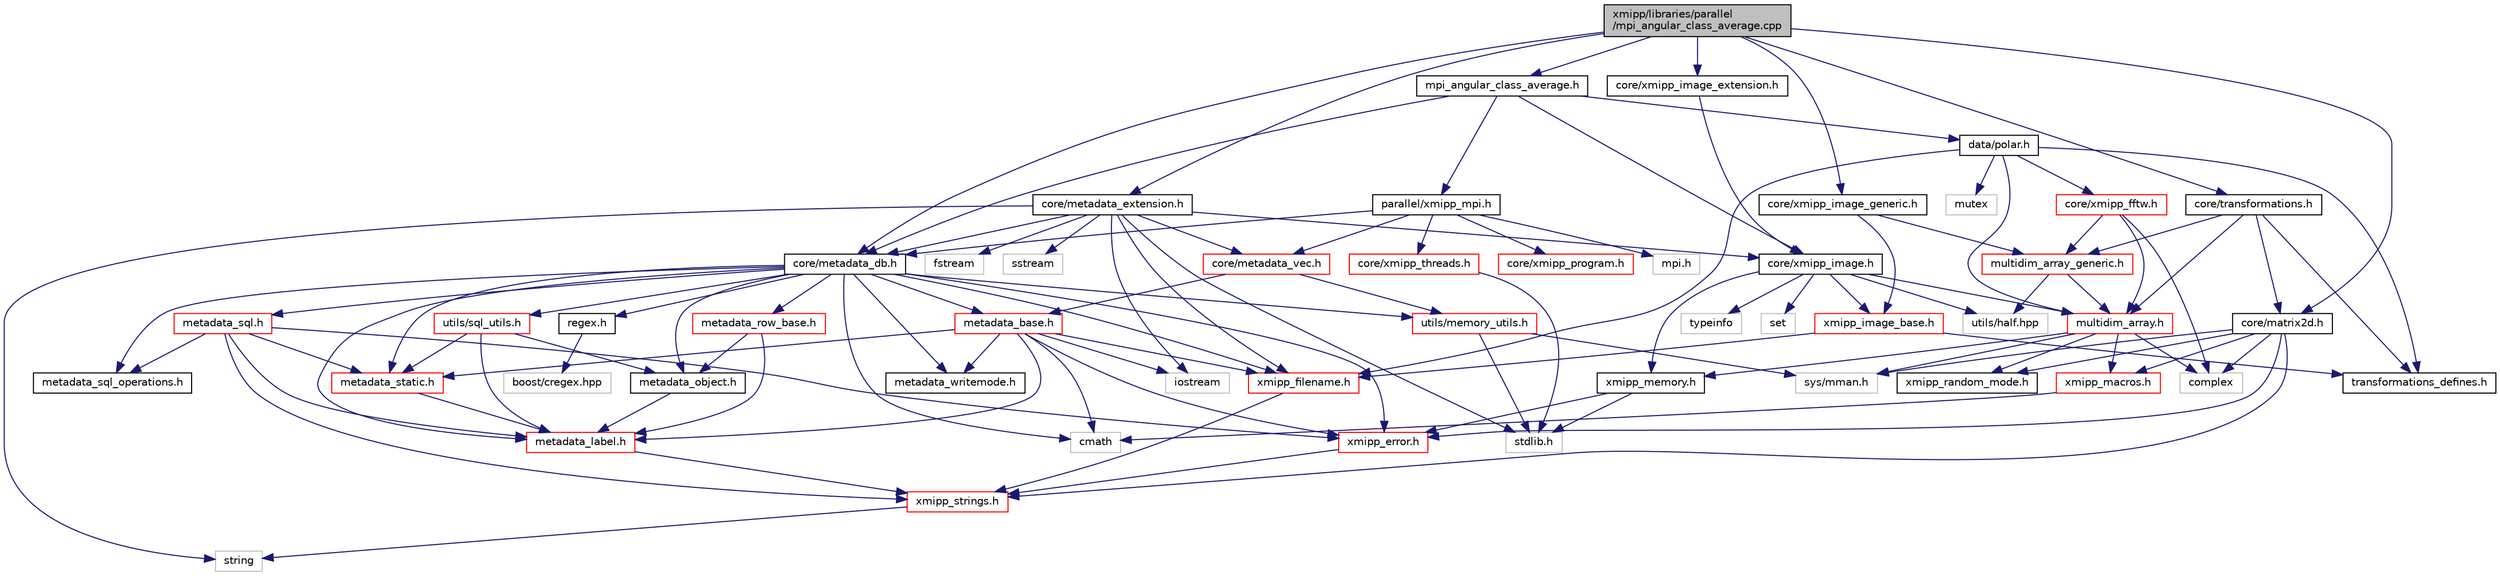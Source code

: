 digraph "xmipp/libraries/parallel/mpi_angular_class_average.cpp"
{
  edge [fontname="Helvetica",fontsize="10",labelfontname="Helvetica",labelfontsize="10"];
  node [fontname="Helvetica",fontsize="10",shape=record];
  Node0 [label="xmipp/libraries/parallel\l/mpi_angular_class_average.cpp",height=0.2,width=0.4,color="black", fillcolor="grey75", style="filled", fontcolor="black"];
  Node0 -> Node1 [color="midnightblue",fontsize="10",style="solid",fontname="Helvetica"];
  Node1 [label="mpi_angular_class_average.h",height=0.2,width=0.4,color="black", fillcolor="white", style="filled",URL="$mpi__angular__class__average_8h.html"];
  Node1 -> Node2 [color="midnightblue",fontsize="10",style="solid",fontname="Helvetica"];
  Node2 [label="parallel/xmipp_mpi.h",height=0.2,width=0.4,color="black", fillcolor="white", style="filled",URL="$xmipp__mpi_8h.html"];
  Node2 -> Node3 [color="midnightblue",fontsize="10",style="solid",fontname="Helvetica"];
  Node3 [label="mpi.h",height=0.2,width=0.4,color="grey75", fillcolor="white", style="filled"];
  Node2 -> Node4 [color="midnightblue",fontsize="10",style="solid",fontname="Helvetica"];
  Node4 [label="core/xmipp_threads.h",height=0.2,width=0.4,color="red", fillcolor="white", style="filled",URL="$xmipp__threads_8h.html"];
  Node4 -> Node7 [color="midnightblue",fontsize="10",style="solid",fontname="Helvetica"];
  Node7 [label="stdlib.h",height=0.2,width=0.4,color="grey75", fillcolor="white", style="filled"];
  Node2 -> Node8 [color="midnightblue",fontsize="10",style="solid",fontname="Helvetica"];
  Node8 [label="core/xmipp_program.h",height=0.2,width=0.4,color="red", fillcolor="white", style="filled",URL="$xmipp__program_8h.html"];
  Node2 -> Node15 [color="midnightblue",fontsize="10",style="solid",fontname="Helvetica"];
  Node15 [label="core/metadata_vec.h",height=0.2,width=0.4,color="red", fillcolor="white", style="filled",URL="$metadata__vec_8h.html"];
  Node15 -> Node20 [color="midnightblue",fontsize="10",style="solid",fontname="Helvetica"];
  Node20 [label="metadata_base.h",height=0.2,width=0.4,color="red", fillcolor="white", style="filled",URL="$metadata__base_8h.html"];
  Node20 -> Node22 [color="midnightblue",fontsize="10",style="solid",fontname="Helvetica"];
  Node22 [label="cmath",height=0.2,width=0.4,color="grey75", fillcolor="white", style="filled"];
  Node20 -> Node23 [color="midnightblue",fontsize="10",style="solid",fontname="Helvetica"];
  Node23 [label="iostream",height=0.2,width=0.4,color="grey75", fillcolor="white", style="filled"];
  Node20 -> Node24 [color="midnightblue",fontsize="10",style="solid",fontname="Helvetica"];
  Node24 [label="xmipp_error.h",height=0.2,width=0.4,color="red", fillcolor="white", style="filled",URL="$xmipp__error_8h.html"];
  Node24 -> Node11 [color="midnightblue",fontsize="10",style="solid",fontname="Helvetica"];
  Node11 [label="xmipp_strings.h",height=0.2,width=0.4,color="red", fillcolor="white", style="filled",URL="$xmipp__strings_8h.html"];
  Node11 -> Node13 [color="midnightblue",fontsize="10",style="solid",fontname="Helvetica"];
  Node13 [label="string",height=0.2,width=0.4,color="grey75", fillcolor="white", style="filled"];
  Node20 -> Node26 [color="midnightblue",fontsize="10",style="solid",fontname="Helvetica"];
  Node26 [label="xmipp_filename.h",height=0.2,width=0.4,color="red", fillcolor="white", style="filled",URL="$xmipp__filename_8h.html"];
  Node26 -> Node11 [color="midnightblue",fontsize="10",style="solid",fontname="Helvetica"];
  Node20 -> Node29 [color="midnightblue",fontsize="10",style="solid",fontname="Helvetica"];
  Node29 [label="metadata_label.h",height=0.2,width=0.4,color="red", fillcolor="white", style="filled",URL="$metadata__label_8h.html"];
  Node29 -> Node11 [color="midnightblue",fontsize="10",style="solid",fontname="Helvetica"];
  Node20 -> Node30 [color="midnightblue",fontsize="10",style="solid",fontname="Helvetica"];
  Node30 [label="metadata_writemode.h",height=0.2,width=0.4,color="black", fillcolor="white", style="filled",URL="$metadata__writemode_8h.html"];
  Node20 -> Node35 [color="midnightblue",fontsize="10",style="solid",fontname="Helvetica"];
  Node35 [label="metadata_static.h",height=0.2,width=0.4,color="red", fillcolor="white", style="filled",URL="$metadata__static_8h.html"];
  Node35 -> Node29 [color="midnightblue",fontsize="10",style="solid",fontname="Helvetica"];
  Node15 -> Node41 [color="midnightblue",fontsize="10",style="solid",fontname="Helvetica"];
  Node41 [label="utils/memory_utils.h",height=0.2,width=0.4,color="red", fillcolor="white", style="filled",URL="$memory__utils_8h.html"];
  Node41 -> Node7 [color="midnightblue",fontsize="10",style="solid",fontname="Helvetica"];
  Node41 -> Node43 [color="midnightblue",fontsize="10",style="solid",fontname="Helvetica"];
  Node43 [label="sys/mman.h",height=0.2,width=0.4,color="grey75", fillcolor="white", style="filled"];
  Node2 -> Node44 [color="midnightblue",fontsize="10",style="solid",fontname="Helvetica"];
  Node44 [label="core/metadata_db.h",height=0.2,width=0.4,color="black", fillcolor="white", style="filled",URL="$metadata__db_8h.html"];
  Node44 -> Node45 [color="midnightblue",fontsize="10",style="solid",fontname="Helvetica"];
  Node45 [label="regex.h",height=0.2,width=0.4,color="black", fillcolor="white", style="filled",URL="$regex_8h.html"];
  Node45 -> Node46 [color="midnightblue",fontsize="10",style="solid",fontname="Helvetica"];
  Node46 [label="boost/cregex.hpp",height=0.2,width=0.4,color="grey75", fillcolor="white", style="filled"];
  Node44 -> Node22 [color="midnightblue",fontsize="10",style="solid",fontname="Helvetica"];
  Node44 -> Node41 [color="midnightblue",fontsize="10",style="solid",fontname="Helvetica"];
  Node44 -> Node20 [color="midnightblue",fontsize="10",style="solid",fontname="Helvetica"];
  Node44 -> Node29 [color="midnightblue",fontsize="10",style="solid",fontname="Helvetica"];
  Node44 -> Node33 [color="midnightblue",fontsize="10",style="solid",fontname="Helvetica"];
  Node33 [label="metadata_object.h",height=0.2,width=0.4,color="black", fillcolor="white", style="filled",URL="$metadata__object_8h.html"];
  Node33 -> Node29 [color="midnightblue",fontsize="10",style="solid",fontname="Helvetica"];
  Node44 -> Node32 [color="midnightblue",fontsize="10",style="solid",fontname="Helvetica"];
  Node32 [label="metadata_row_base.h",height=0.2,width=0.4,color="red", fillcolor="white", style="filled",URL="$metadata__row__base_8h.html"];
  Node32 -> Node29 [color="midnightblue",fontsize="10",style="solid",fontname="Helvetica"];
  Node32 -> Node33 [color="midnightblue",fontsize="10",style="solid",fontname="Helvetica"];
  Node44 -> Node35 [color="midnightblue",fontsize="10",style="solid",fontname="Helvetica"];
  Node44 -> Node47 [color="midnightblue",fontsize="10",style="solid",fontname="Helvetica"];
  Node47 [label="metadata_sql.h",height=0.2,width=0.4,color="red", fillcolor="white", style="filled",URL="$metadata__sql_8h.html"];
  Node47 -> Node11 [color="midnightblue",fontsize="10",style="solid",fontname="Helvetica"];
  Node47 -> Node29 [color="midnightblue",fontsize="10",style="solid",fontname="Helvetica"];
  Node47 -> Node24 [color="midnightblue",fontsize="10",style="solid",fontname="Helvetica"];
  Node47 -> Node48 [color="midnightblue",fontsize="10",style="solid",fontname="Helvetica"];
  Node48 [label="metadata_sql_operations.h",height=0.2,width=0.4,color="black", fillcolor="white", style="filled",URL="$metadata__sql__operations_8h.html"];
  Node47 -> Node35 [color="midnightblue",fontsize="10",style="solid",fontname="Helvetica"];
  Node44 -> Node48 [color="midnightblue",fontsize="10",style="solid",fontname="Helvetica"];
  Node44 -> Node49 [color="midnightblue",fontsize="10",style="solid",fontname="Helvetica"];
  Node49 [label="utils/sql_utils.h",height=0.2,width=0.4,color="red", fillcolor="white", style="filled",URL="$sql__utils_8h.html"];
  Node49 -> Node29 [color="midnightblue",fontsize="10",style="solid",fontname="Helvetica"];
  Node49 -> Node33 [color="midnightblue",fontsize="10",style="solid",fontname="Helvetica"];
  Node49 -> Node35 [color="midnightblue",fontsize="10",style="solid",fontname="Helvetica"];
  Node44 -> Node24 [color="midnightblue",fontsize="10",style="solid",fontname="Helvetica"];
  Node44 -> Node26 [color="midnightblue",fontsize="10",style="solid",fontname="Helvetica"];
  Node44 -> Node30 [color="midnightblue",fontsize="10",style="solid",fontname="Helvetica"];
  Node1 -> Node44 [color="midnightblue",fontsize="10",style="solid",fontname="Helvetica"];
  Node1 -> Node51 [color="midnightblue",fontsize="10",style="solid",fontname="Helvetica"];
  Node51 [label="core/xmipp_image.h",height=0.2,width=0.4,color="black", fillcolor="white", style="filled",URL="$xmipp__image_8h.html"];
  Node51 -> Node52 [color="midnightblue",fontsize="10",style="solid",fontname="Helvetica"];
  Node52 [label="typeinfo",height=0.2,width=0.4,color="grey75", fillcolor="white", style="filled"];
  Node51 -> Node53 [color="midnightblue",fontsize="10",style="solid",fontname="Helvetica"];
  Node53 [label="set",height=0.2,width=0.4,color="grey75", fillcolor="white", style="filled"];
  Node51 -> Node54 [color="midnightblue",fontsize="10",style="solid",fontname="Helvetica"];
  Node54 [label="multidim_array.h",height=0.2,width=0.4,color="red", fillcolor="white", style="filled",URL="$multidim__array_8h.html"];
  Node54 -> Node55 [color="midnightblue",fontsize="10",style="solid",fontname="Helvetica"];
  Node55 [label="xmipp_macros.h",height=0.2,width=0.4,color="red", fillcolor="white", style="filled",URL="$xmipp__macros_8h.html"];
  Node55 -> Node22 [color="midnightblue",fontsize="10",style="solid",fontname="Helvetica"];
  Node54 -> Node43 [color="midnightblue",fontsize="10",style="solid",fontname="Helvetica"];
  Node54 -> Node57 [color="midnightblue",fontsize="10",style="solid",fontname="Helvetica"];
  Node57 [label="complex",height=0.2,width=0.4,color="grey75", fillcolor="white", style="filled"];
  Node54 -> Node59 [color="midnightblue",fontsize="10",style="solid",fontname="Helvetica"];
  Node59 [label="xmipp_random_mode.h",height=0.2,width=0.4,color="black", fillcolor="white", style="filled",URL="$xmipp__random__mode_8h.html"];
  Node54 -> Node64 [color="midnightblue",fontsize="10",style="solid",fontname="Helvetica"];
  Node64 [label="xmipp_memory.h",height=0.2,width=0.4,color="black", fillcolor="white", style="filled",URL="$xmipp__memory_8h.html"];
  Node64 -> Node7 [color="midnightblue",fontsize="10",style="solid",fontname="Helvetica"];
  Node64 -> Node24 [color="midnightblue",fontsize="10",style="solid",fontname="Helvetica"];
  Node51 -> Node66 [color="midnightblue",fontsize="10",style="solid",fontname="Helvetica"];
  Node66 [label="xmipp_image_base.h",height=0.2,width=0.4,color="red", fillcolor="white", style="filled",URL="$xmipp__image__base_8h.html"];
  Node66 -> Node26 [color="midnightblue",fontsize="10",style="solid",fontname="Helvetica"];
  Node66 -> Node69 [color="midnightblue",fontsize="10",style="solid",fontname="Helvetica"];
  Node69 [label="transformations_defines.h",height=0.2,width=0.4,color="black", fillcolor="white", style="filled",URL="$transformations__defines_8h.html"];
  Node51 -> Node64 [color="midnightblue",fontsize="10",style="solid",fontname="Helvetica"];
  Node51 -> Node86 [color="midnightblue",fontsize="10",style="solid",fontname="Helvetica"];
  Node86 [label="utils/half.hpp",height=0.2,width=0.4,color="grey75", fillcolor="white", style="filled"];
  Node1 -> Node87 [color="midnightblue",fontsize="10",style="solid",fontname="Helvetica"];
  Node87 [label="data/polar.h",height=0.2,width=0.4,color="black", fillcolor="white", style="filled",URL="$polar_8h.html"];
  Node87 -> Node88 [color="midnightblue",fontsize="10",style="solid",fontname="Helvetica"];
  Node88 [label="mutex",height=0.2,width=0.4,color="grey75", fillcolor="white", style="filled"];
  Node87 -> Node54 [color="midnightblue",fontsize="10",style="solid",fontname="Helvetica"];
  Node87 -> Node69 [color="midnightblue",fontsize="10",style="solid",fontname="Helvetica"];
  Node87 -> Node89 [color="midnightblue",fontsize="10",style="solid",fontname="Helvetica"];
  Node89 [label="core/xmipp_fftw.h",height=0.2,width=0.4,color="red", fillcolor="white", style="filled",URL="$xmipp__fftw_8h.html"];
  Node89 -> Node57 [color="midnightblue",fontsize="10",style="solid",fontname="Helvetica"];
  Node89 -> Node54 [color="midnightblue",fontsize="10",style="solid",fontname="Helvetica"];
  Node89 -> Node91 [color="midnightblue",fontsize="10",style="solid",fontname="Helvetica"];
  Node91 [label="multidim_array_generic.h",height=0.2,width=0.4,color="red", fillcolor="white", style="filled",URL="$multidim__array__generic_8h.html"];
  Node91 -> Node54 [color="midnightblue",fontsize="10",style="solid",fontname="Helvetica"];
  Node91 -> Node86 [color="midnightblue",fontsize="10",style="solid",fontname="Helvetica"];
  Node87 -> Node26 [color="midnightblue",fontsize="10",style="solid",fontname="Helvetica"];
  Node0 -> Node44 [color="midnightblue",fontsize="10",style="solid",fontname="Helvetica"];
  Node0 -> Node95 [color="midnightblue",fontsize="10",style="solid",fontname="Helvetica"];
  Node95 [label="core/matrix2d.h",height=0.2,width=0.4,color="black", fillcolor="white", style="filled",URL="$matrix2d_8h.html"];
  Node95 -> Node57 [color="midnightblue",fontsize="10",style="solid",fontname="Helvetica"];
  Node95 -> Node59 [color="midnightblue",fontsize="10",style="solid",fontname="Helvetica"];
  Node95 -> Node55 [color="midnightblue",fontsize="10",style="solid",fontname="Helvetica"];
  Node95 -> Node24 [color="midnightblue",fontsize="10",style="solid",fontname="Helvetica"];
  Node95 -> Node11 [color="midnightblue",fontsize="10",style="solid",fontname="Helvetica"];
  Node95 -> Node43 [color="midnightblue",fontsize="10",style="solid",fontname="Helvetica"];
  Node0 -> Node96 [color="midnightblue",fontsize="10",style="solid",fontname="Helvetica"];
  Node96 [label="core/metadata_extension.h",height=0.2,width=0.4,color="black", fillcolor="white", style="filled",URL="$metadata__extension_8h.html"];
  Node96 -> Node26 [color="midnightblue",fontsize="10",style="solid",fontname="Helvetica"];
  Node96 -> Node51 [color="midnightblue",fontsize="10",style="solid",fontname="Helvetica"];
  Node96 -> Node15 [color="midnightblue",fontsize="10",style="solid",fontname="Helvetica"];
  Node96 -> Node44 [color="midnightblue",fontsize="10",style="solid",fontname="Helvetica"];
  Node96 -> Node7 [color="midnightblue",fontsize="10",style="solid",fontname="Helvetica"];
  Node96 -> Node97 [color="midnightblue",fontsize="10",style="solid",fontname="Helvetica"];
  Node97 [label="fstream",height=0.2,width=0.4,color="grey75", fillcolor="white", style="filled"];
  Node96 -> Node23 [color="midnightblue",fontsize="10",style="solid",fontname="Helvetica"];
  Node96 -> Node40 [color="midnightblue",fontsize="10",style="solid",fontname="Helvetica"];
  Node40 [label="sstream",height=0.2,width=0.4,color="grey75", fillcolor="white", style="filled"];
  Node96 -> Node13 [color="midnightblue",fontsize="10",style="solid",fontname="Helvetica"];
  Node0 -> Node98 [color="midnightblue",fontsize="10",style="solid",fontname="Helvetica"];
  Node98 [label="core/transformations.h",height=0.2,width=0.4,color="black", fillcolor="white", style="filled",URL="$transformations_8h.html"];
  Node98 -> Node95 [color="midnightblue",fontsize="10",style="solid",fontname="Helvetica"];
  Node98 -> Node54 [color="midnightblue",fontsize="10",style="solid",fontname="Helvetica"];
  Node98 -> Node91 [color="midnightblue",fontsize="10",style="solid",fontname="Helvetica"];
  Node98 -> Node69 [color="midnightblue",fontsize="10",style="solid",fontname="Helvetica"];
  Node0 -> Node99 [color="midnightblue",fontsize="10",style="solid",fontname="Helvetica"];
  Node99 [label="core/xmipp_image_generic.h",height=0.2,width=0.4,color="black", fillcolor="white", style="filled",URL="$xmipp__image__generic_8h.html"];
  Node99 -> Node66 [color="midnightblue",fontsize="10",style="solid",fontname="Helvetica"];
  Node99 -> Node91 [color="midnightblue",fontsize="10",style="solid",fontname="Helvetica"];
  Node0 -> Node100 [color="midnightblue",fontsize="10",style="solid",fontname="Helvetica"];
  Node100 [label="core/xmipp_image_extension.h",height=0.2,width=0.4,color="black", fillcolor="white", style="filled",URL="$xmipp__image__extension_8h.html"];
  Node100 -> Node51 [color="midnightblue",fontsize="10",style="solid",fontname="Helvetica"];
}
